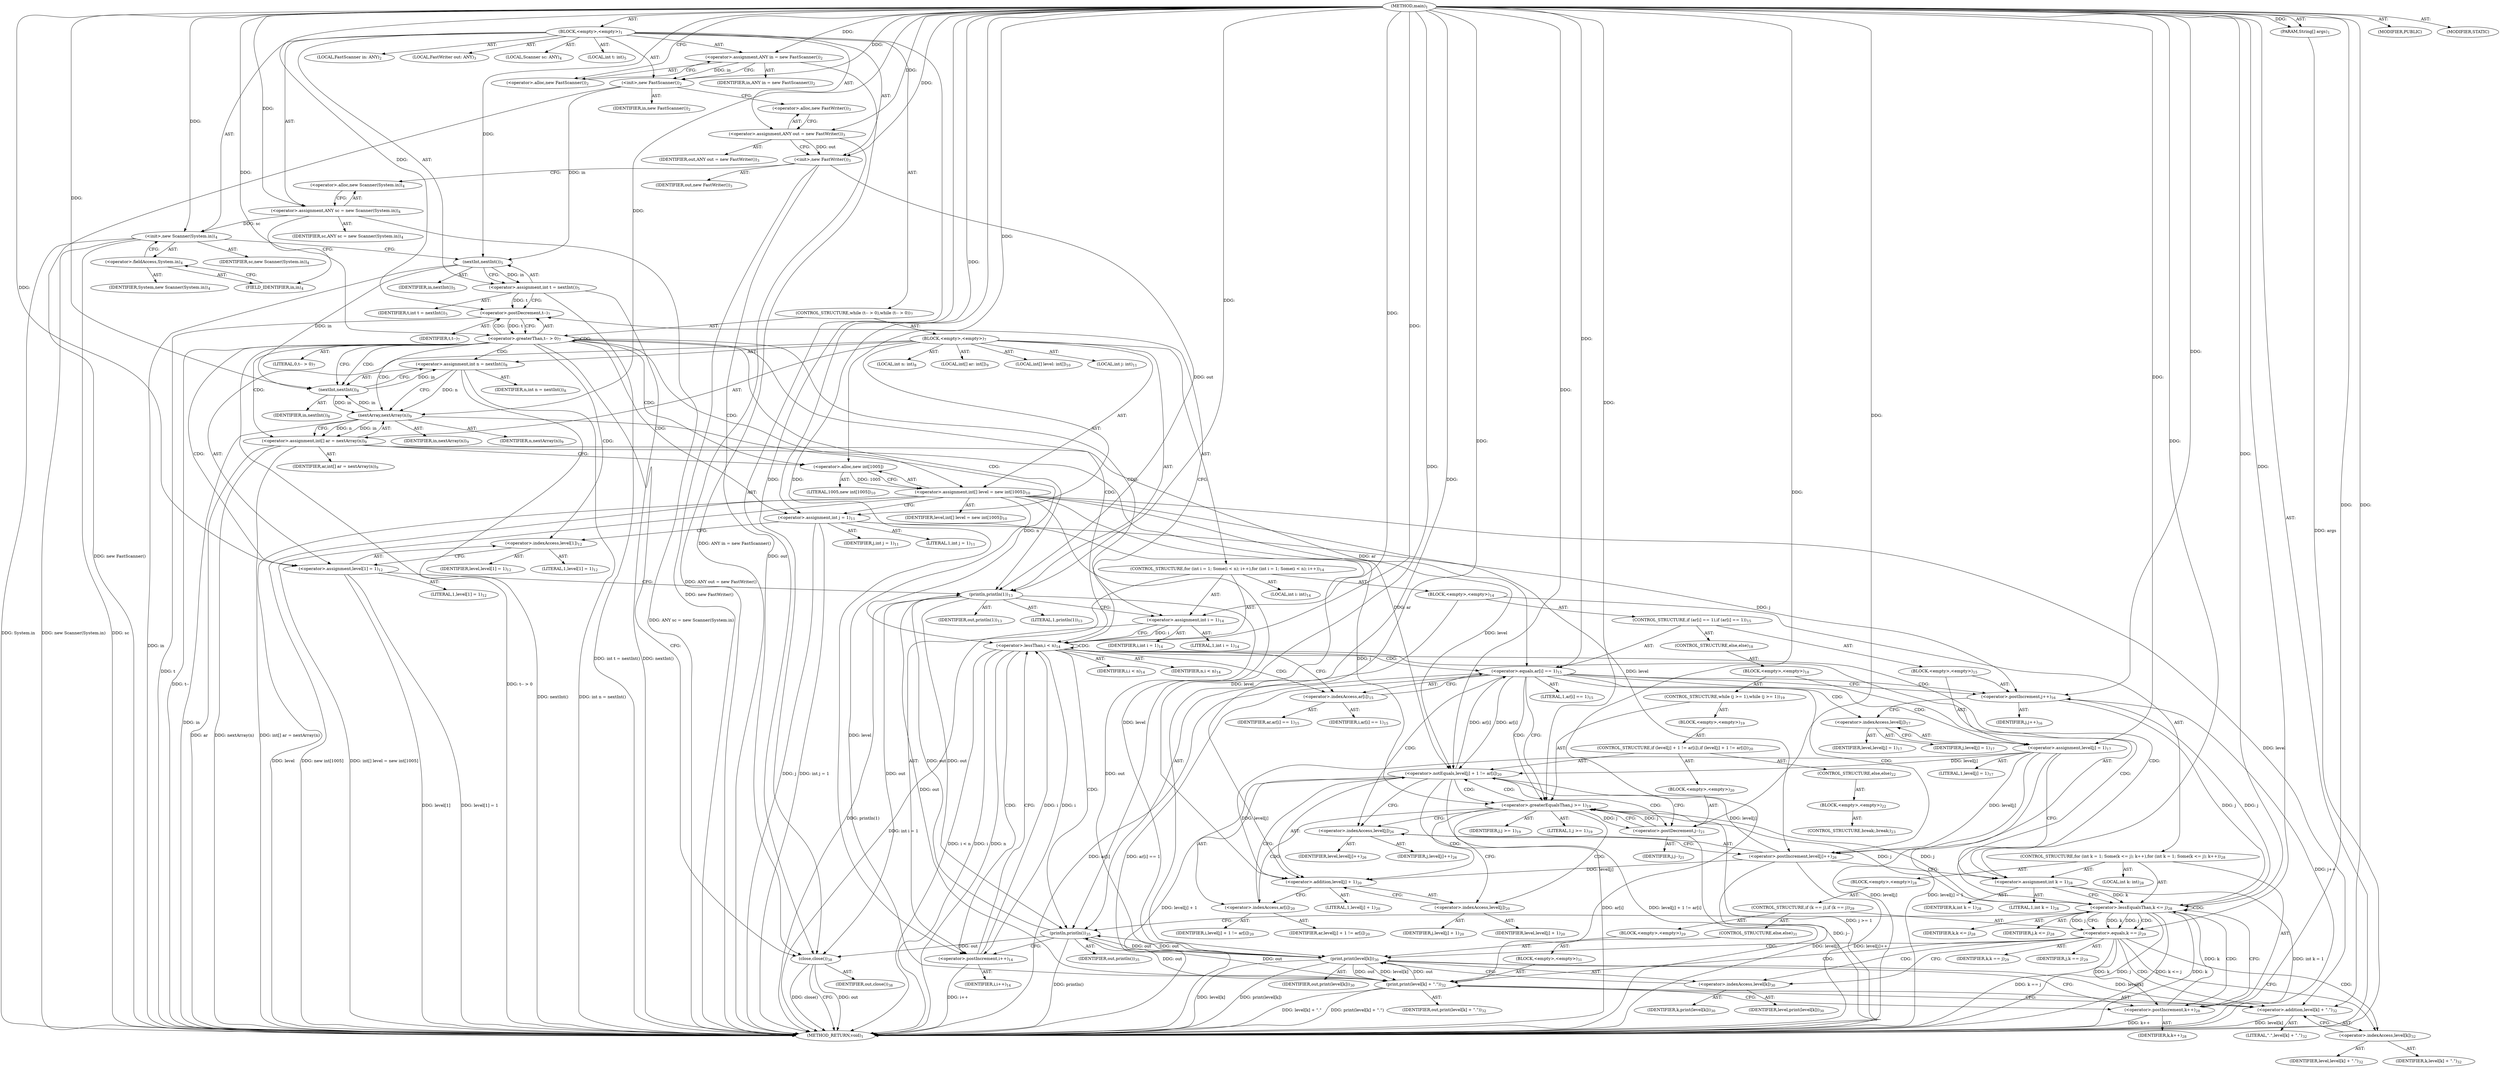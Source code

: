 digraph "main" {  
"23" [label = <(METHOD,main)<SUB>1</SUB>> ]
"24" [label = <(PARAM,String[] args)<SUB>1</SUB>> ]
"25" [label = <(BLOCK,&lt;empty&gt;,&lt;empty&gt;)<SUB>1</SUB>> ]
"4" [label = <(LOCAL,FastScanner in: ANY)<SUB>2</SUB>> ]
"26" [label = <(&lt;operator&gt;.assignment,ANY in = new FastScanner())<SUB>2</SUB>> ]
"27" [label = <(IDENTIFIER,in,ANY in = new FastScanner())<SUB>2</SUB>> ]
"28" [label = <(&lt;operator&gt;.alloc,new FastScanner())<SUB>2</SUB>> ]
"29" [label = <(&lt;init&gt;,new FastScanner())<SUB>2</SUB>> ]
"3" [label = <(IDENTIFIER,in,new FastScanner())<SUB>2</SUB>> ]
"6" [label = <(LOCAL,FastWriter out: ANY)<SUB>3</SUB>> ]
"30" [label = <(&lt;operator&gt;.assignment,ANY out = new FastWriter())<SUB>3</SUB>> ]
"31" [label = <(IDENTIFIER,out,ANY out = new FastWriter())<SUB>3</SUB>> ]
"32" [label = <(&lt;operator&gt;.alloc,new FastWriter())<SUB>3</SUB>> ]
"33" [label = <(&lt;init&gt;,new FastWriter())<SUB>3</SUB>> ]
"5" [label = <(IDENTIFIER,out,new FastWriter())<SUB>3</SUB>> ]
"8" [label = <(LOCAL,Scanner sc: ANY)<SUB>4</SUB>> ]
"34" [label = <(&lt;operator&gt;.assignment,ANY sc = new Scanner(System.in))<SUB>4</SUB>> ]
"35" [label = <(IDENTIFIER,sc,ANY sc = new Scanner(System.in))<SUB>4</SUB>> ]
"36" [label = <(&lt;operator&gt;.alloc,new Scanner(System.in))<SUB>4</SUB>> ]
"37" [label = <(&lt;init&gt;,new Scanner(System.in))<SUB>4</SUB>> ]
"7" [label = <(IDENTIFIER,sc,new Scanner(System.in))<SUB>4</SUB>> ]
"38" [label = <(&lt;operator&gt;.fieldAccess,System.in)<SUB>4</SUB>> ]
"39" [label = <(IDENTIFIER,System,new Scanner(System.in))<SUB>4</SUB>> ]
"40" [label = <(FIELD_IDENTIFIER,in,in)<SUB>4</SUB>> ]
"41" [label = <(LOCAL,int t: int)<SUB>5</SUB>> ]
"42" [label = <(&lt;operator&gt;.assignment,int t = nextInt())<SUB>5</SUB>> ]
"43" [label = <(IDENTIFIER,t,int t = nextInt())<SUB>5</SUB>> ]
"44" [label = <(nextInt,nextInt())<SUB>5</SUB>> ]
"45" [label = <(IDENTIFIER,in,nextInt())<SUB>5</SUB>> ]
"46" [label = <(CONTROL_STRUCTURE,while (t-- &gt; 0),while (t-- &gt; 0))<SUB>7</SUB>> ]
"47" [label = <(&lt;operator&gt;.greaterThan,t-- &gt; 0)<SUB>7</SUB>> ]
"48" [label = <(&lt;operator&gt;.postDecrement,t--)<SUB>7</SUB>> ]
"49" [label = <(IDENTIFIER,t,t--)<SUB>7</SUB>> ]
"50" [label = <(LITERAL,0,t-- &gt; 0)<SUB>7</SUB>> ]
"51" [label = <(BLOCK,&lt;empty&gt;,&lt;empty&gt;)<SUB>7</SUB>> ]
"52" [label = <(LOCAL,int n: int)<SUB>8</SUB>> ]
"53" [label = <(&lt;operator&gt;.assignment,int n = nextInt())<SUB>8</SUB>> ]
"54" [label = <(IDENTIFIER,n,int n = nextInt())<SUB>8</SUB>> ]
"55" [label = <(nextInt,nextInt())<SUB>8</SUB>> ]
"56" [label = <(IDENTIFIER,in,nextInt())<SUB>8</SUB>> ]
"57" [label = <(LOCAL,int[] ar: int[])<SUB>9</SUB>> ]
"58" [label = <(&lt;operator&gt;.assignment,int[] ar = nextArray(n))<SUB>9</SUB>> ]
"59" [label = <(IDENTIFIER,ar,int[] ar = nextArray(n))<SUB>9</SUB>> ]
"60" [label = <(nextArray,nextArray(n))<SUB>9</SUB>> ]
"61" [label = <(IDENTIFIER,in,nextArray(n))<SUB>9</SUB>> ]
"62" [label = <(IDENTIFIER,n,nextArray(n))<SUB>9</SUB>> ]
"63" [label = <(LOCAL,int[] level: int[])<SUB>10</SUB>> ]
"64" [label = <(&lt;operator&gt;.assignment,int[] level = new int[1005])<SUB>10</SUB>> ]
"65" [label = <(IDENTIFIER,level,int[] level = new int[1005])<SUB>10</SUB>> ]
"66" [label = <(&lt;operator&gt;.alloc,new int[1005])> ]
"67" [label = <(LITERAL,1005,new int[1005])<SUB>10</SUB>> ]
"68" [label = <(LOCAL,int j: int)<SUB>11</SUB>> ]
"69" [label = <(&lt;operator&gt;.assignment,int j = 1)<SUB>11</SUB>> ]
"70" [label = <(IDENTIFIER,j,int j = 1)<SUB>11</SUB>> ]
"71" [label = <(LITERAL,1,int j = 1)<SUB>11</SUB>> ]
"72" [label = <(&lt;operator&gt;.assignment,level[1] = 1)<SUB>12</SUB>> ]
"73" [label = <(&lt;operator&gt;.indexAccess,level[1])<SUB>12</SUB>> ]
"74" [label = <(IDENTIFIER,level,level[1] = 1)<SUB>12</SUB>> ]
"75" [label = <(LITERAL,1,level[1] = 1)<SUB>12</SUB>> ]
"76" [label = <(LITERAL,1,level[1] = 1)<SUB>12</SUB>> ]
"77" [label = <(println,println(1))<SUB>13</SUB>> ]
"78" [label = <(IDENTIFIER,out,println(1))<SUB>13</SUB>> ]
"79" [label = <(LITERAL,1,println(1))<SUB>13</SUB>> ]
"80" [label = <(CONTROL_STRUCTURE,for (int i = 1; Some(i &lt; n); i++),for (int i = 1; Some(i &lt; n); i++))<SUB>14</SUB>> ]
"81" [label = <(LOCAL,int i: int)<SUB>14</SUB>> ]
"82" [label = <(&lt;operator&gt;.assignment,int i = 1)<SUB>14</SUB>> ]
"83" [label = <(IDENTIFIER,i,int i = 1)<SUB>14</SUB>> ]
"84" [label = <(LITERAL,1,int i = 1)<SUB>14</SUB>> ]
"85" [label = <(&lt;operator&gt;.lessThan,i &lt; n)<SUB>14</SUB>> ]
"86" [label = <(IDENTIFIER,i,i &lt; n)<SUB>14</SUB>> ]
"87" [label = <(IDENTIFIER,n,i &lt; n)<SUB>14</SUB>> ]
"88" [label = <(&lt;operator&gt;.postIncrement,i++)<SUB>14</SUB>> ]
"89" [label = <(IDENTIFIER,i,i++)<SUB>14</SUB>> ]
"90" [label = <(BLOCK,&lt;empty&gt;,&lt;empty&gt;)<SUB>14</SUB>> ]
"91" [label = <(CONTROL_STRUCTURE,if (ar[i] == 1),if (ar[i] == 1))<SUB>15</SUB>> ]
"92" [label = <(&lt;operator&gt;.equals,ar[i] == 1)<SUB>15</SUB>> ]
"93" [label = <(&lt;operator&gt;.indexAccess,ar[i])<SUB>15</SUB>> ]
"94" [label = <(IDENTIFIER,ar,ar[i] == 1)<SUB>15</SUB>> ]
"95" [label = <(IDENTIFIER,i,ar[i] == 1)<SUB>15</SUB>> ]
"96" [label = <(LITERAL,1,ar[i] == 1)<SUB>15</SUB>> ]
"97" [label = <(BLOCK,&lt;empty&gt;,&lt;empty&gt;)<SUB>15</SUB>> ]
"98" [label = <(&lt;operator&gt;.postIncrement,j++)<SUB>16</SUB>> ]
"99" [label = <(IDENTIFIER,j,j++)<SUB>16</SUB>> ]
"100" [label = <(&lt;operator&gt;.assignment,level[j] = 1)<SUB>17</SUB>> ]
"101" [label = <(&lt;operator&gt;.indexAccess,level[j])<SUB>17</SUB>> ]
"102" [label = <(IDENTIFIER,level,level[j] = 1)<SUB>17</SUB>> ]
"103" [label = <(IDENTIFIER,j,level[j] = 1)<SUB>17</SUB>> ]
"104" [label = <(LITERAL,1,level[j] = 1)<SUB>17</SUB>> ]
"105" [label = <(CONTROL_STRUCTURE,else,else)<SUB>18</SUB>> ]
"106" [label = <(BLOCK,&lt;empty&gt;,&lt;empty&gt;)<SUB>18</SUB>> ]
"107" [label = <(CONTROL_STRUCTURE,while (j &gt;= 1),while (j &gt;= 1))<SUB>19</SUB>> ]
"108" [label = <(&lt;operator&gt;.greaterEqualsThan,j &gt;= 1)<SUB>19</SUB>> ]
"109" [label = <(IDENTIFIER,j,j &gt;= 1)<SUB>19</SUB>> ]
"110" [label = <(LITERAL,1,j &gt;= 1)<SUB>19</SUB>> ]
"111" [label = <(BLOCK,&lt;empty&gt;,&lt;empty&gt;)<SUB>19</SUB>> ]
"112" [label = <(CONTROL_STRUCTURE,if (level[j] + 1 != ar[i]),if (level[j] + 1 != ar[i]))<SUB>20</SUB>> ]
"113" [label = <(&lt;operator&gt;.notEquals,level[j] + 1 != ar[i])<SUB>20</SUB>> ]
"114" [label = <(&lt;operator&gt;.addition,level[j] + 1)<SUB>20</SUB>> ]
"115" [label = <(&lt;operator&gt;.indexAccess,level[j])<SUB>20</SUB>> ]
"116" [label = <(IDENTIFIER,level,level[j] + 1)<SUB>20</SUB>> ]
"117" [label = <(IDENTIFIER,j,level[j] + 1)<SUB>20</SUB>> ]
"118" [label = <(LITERAL,1,level[j] + 1)<SUB>20</SUB>> ]
"119" [label = <(&lt;operator&gt;.indexAccess,ar[i])<SUB>20</SUB>> ]
"120" [label = <(IDENTIFIER,ar,level[j] + 1 != ar[i])<SUB>20</SUB>> ]
"121" [label = <(IDENTIFIER,i,level[j] + 1 != ar[i])<SUB>20</SUB>> ]
"122" [label = <(BLOCK,&lt;empty&gt;,&lt;empty&gt;)<SUB>20</SUB>> ]
"123" [label = <(&lt;operator&gt;.postDecrement,j--)<SUB>21</SUB>> ]
"124" [label = <(IDENTIFIER,j,j--)<SUB>21</SUB>> ]
"125" [label = <(CONTROL_STRUCTURE,else,else)<SUB>22</SUB>> ]
"126" [label = <(BLOCK,&lt;empty&gt;,&lt;empty&gt;)<SUB>22</SUB>> ]
"127" [label = <(CONTROL_STRUCTURE,break;,break;)<SUB>23</SUB>> ]
"128" [label = <(&lt;operator&gt;.postIncrement,level[j]++)<SUB>26</SUB>> ]
"129" [label = <(&lt;operator&gt;.indexAccess,level[j])<SUB>26</SUB>> ]
"130" [label = <(IDENTIFIER,level,level[j]++)<SUB>26</SUB>> ]
"131" [label = <(IDENTIFIER,j,level[j]++)<SUB>26</SUB>> ]
"132" [label = <(CONTROL_STRUCTURE,for (int k = 1; Some(k &lt;= j); k++),for (int k = 1; Some(k &lt;= j); k++))<SUB>28</SUB>> ]
"133" [label = <(LOCAL,int k: int)<SUB>28</SUB>> ]
"134" [label = <(&lt;operator&gt;.assignment,int k = 1)<SUB>28</SUB>> ]
"135" [label = <(IDENTIFIER,k,int k = 1)<SUB>28</SUB>> ]
"136" [label = <(LITERAL,1,int k = 1)<SUB>28</SUB>> ]
"137" [label = <(&lt;operator&gt;.lessEqualsThan,k &lt;= j)<SUB>28</SUB>> ]
"138" [label = <(IDENTIFIER,k,k &lt;= j)<SUB>28</SUB>> ]
"139" [label = <(IDENTIFIER,j,k &lt;= j)<SUB>28</SUB>> ]
"140" [label = <(&lt;operator&gt;.postIncrement,k++)<SUB>28</SUB>> ]
"141" [label = <(IDENTIFIER,k,k++)<SUB>28</SUB>> ]
"142" [label = <(BLOCK,&lt;empty&gt;,&lt;empty&gt;)<SUB>28</SUB>> ]
"143" [label = <(CONTROL_STRUCTURE,if (k == j),if (k == j))<SUB>29</SUB>> ]
"144" [label = <(&lt;operator&gt;.equals,k == j)<SUB>29</SUB>> ]
"145" [label = <(IDENTIFIER,k,k == j)<SUB>29</SUB>> ]
"146" [label = <(IDENTIFIER,j,k == j)<SUB>29</SUB>> ]
"147" [label = <(BLOCK,&lt;empty&gt;,&lt;empty&gt;)<SUB>29</SUB>> ]
"148" [label = <(print,print(level[k]))<SUB>30</SUB>> ]
"149" [label = <(IDENTIFIER,out,print(level[k]))<SUB>30</SUB>> ]
"150" [label = <(&lt;operator&gt;.indexAccess,level[k])<SUB>30</SUB>> ]
"151" [label = <(IDENTIFIER,level,print(level[k]))<SUB>30</SUB>> ]
"152" [label = <(IDENTIFIER,k,print(level[k]))<SUB>30</SUB>> ]
"153" [label = <(CONTROL_STRUCTURE,else,else)<SUB>31</SUB>> ]
"154" [label = <(BLOCK,&lt;empty&gt;,&lt;empty&gt;)<SUB>31</SUB>> ]
"155" [label = <(print,print(level[k] + &quot;.&quot;))<SUB>32</SUB>> ]
"156" [label = <(IDENTIFIER,out,print(level[k] + &quot;.&quot;))<SUB>32</SUB>> ]
"157" [label = <(&lt;operator&gt;.addition,level[k] + &quot;.&quot;)<SUB>32</SUB>> ]
"158" [label = <(&lt;operator&gt;.indexAccess,level[k])<SUB>32</SUB>> ]
"159" [label = <(IDENTIFIER,level,level[k] + &quot;.&quot;)<SUB>32</SUB>> ]
"160" [label = <(IDENTIFIER,k,level[k] + &quot;.&quot;)<SUB>32</SUB>> ]
"161" [label = <(LITERAL,&quot;.&quot;,level[k] + &quot;.&quot;)<SUB>32</SUB>> ]
"162" [label = <(println,println())<SUB>35</SUB>> ]
"163" [label = <(IDENTIFIER,out,println())<SUB>35</SUB>> ]
"164" [label = <(close,close())<SUB>38</SUB>> ]
"165" [label = <(IDENTIFIER,out,close())<SUB>38</SUB>> ]
"166" [label = <(MODIFIER,PUBLIC)> ]
"167" [label = <(MODIFIER,STATIC)> ]
"168" [label = <(METHOD_RETURN,void)<SUB>1</SUB>> ]
  "23" -> "24"  [ label = "AST: "] 
  "23" -> "25"  [ label = "AST: "] 
  "23" -> "166"  [ label = "AST: "] 
  "23" -> "167"  [ label = "AST: "] 
  "23" -> "168"  [ label = "AST: "] 
  "25" -> "4"  [ label = "AST: "] 
  "25" -> "26"  [ label = "AST: "] 
  "25" -> "29"  [ label = "AST: "] 
  "25" -> "6"  [ label = "AST: "] 
  "25" -> "30"  [ label = "AST: "] 
  "25" -> "33"  [ label = "AST: "] 
  "25" -> "8"  [ label = "AST: "] 
  "25" -> "34"  [ label = "AST: "] 
  "25" -> "37"  [ label = "AST: "] 
  "25" -> "41"  [ label = "AST: "] 
  "25" -> "42"  [ label = "AST: "] 
  "25" -> "46"  [ label = "AST: "] 
  "25" -> "164"  [ label = "AST: "] 
  "26" -> "27"  [ label = "AST: "] 
  "26" -> "28"  [ label = "AST: "] 
  "29" -> "3"  [ label = "AST: "] 
  "30" -> "31"  [ label = "AST: "] 
  "30" -> "32"  [ label = "AST: "] 
  "33" -> "5"  [ label = "AST: "] 
  "34" -> "35"  [ label = "AST: "] 
  "34" -> "36"  [ label = "AST: "] 
  "37" -> "7"  [ label = "AST: "] 
  "37" -> "38"  [ label = "AST: "] 
  "38" -> "39"  [ label = "AST: "] 
  "38" -> "40"  [ label = "AST: "] 
  "42" -> "43"  [ label = "AST: "] 
  "42" -> "44"  [ label = "AST: "] 
  "44" -> "45"  [ label = "AST: "] 
  "46" -> "47"  [ label = "AST: "] 
  "46" -> "51"  [ label = "AST: "] 
  "47" -> "48"  [ label = "AST: "] 
  "47" -> "50"  [ label = "AST: "] 
  "48" -> "49"  [ label = "AST: "] 
  "51" -> "52"  [ label = "AST: "] 
  "51" -> "53"  [ label = "AST: "] 
  "51" -> "57"  [ label = "AST: "] 
  "51" -> "58"  [ label = "AST: "] 
  "51" -> "63"  [ label = "AST: "] 
  "51" -> "64"  [ label = "AST: "] 
  "51" -> "68"  [ label = "AST: "] 
  "51" -> "69"  [ label = "AST: "] 
  "51" -> "72"  [ label = "AST: "] 
  "51" -> "77"  [ label = "AST: "] 
  "51" -> "80"  [ label = "AST: "] 
  "53" -> "54"  [ label = "AST: "] 
  "53" -> "55"  [ label = "AST: "] 
  "55" -> "56"  [ label = "AST: "] 
  "58" -> "59"  [ label = "AST: "] 
  "58" -> "60"  [ label = "AST: "] 
  "60" -> "61"  [ label = "AST: "] 
  "60" -> "62"  [ label = "AST: "] 
  "64" -> "65"  [ label = "AST: "] 
  "64" -> "66"  [ label = "AST: "] 
  "66" -> "67"  [ label = "AST: "] 
  "69" -> "70"  [ label = "AST: "] 
  "69" -> "71"  [ label = "AST: "] 
  "72" -> "73"  [ label = "AST: "] 
  "72" -> "76"  [ label = "AST: "] 
  "73" -> "74"  [ label = "AST: "] 
  "73" -> "75"  [ label = "AST: "] 
  "77" -> "78"  [ label = "AST: "] 
  "77" -> "79"  [ label = "AST: "] 
  "80" -> "81"  [ label = "AST: "] 
  "80" -> "82"  [ label = "AST: "] 
  "80" -> "85"  [ label = "AST: "] 
  "80" -> "88"  [ label = "AST: "] 
  "80" -> "90"  [ label = "AST: "] 
  "82" -> "83"  [ label = "AST: "] 
  "82" -> "84"  [ label = "AST: "] 
  "85" -> "86"  [ label = "AST: "] 
  "85" -> "87"  [ label = "AST: "] 
  "88" -> "89"  [ label = "AST: "] 
  "90" -> "91"  [ label = "AST: "] 
  "90" -> "132"  [ label = "AST: "] 
  "90" -> "162"  [ label = "AST: "] 
  "91" -> "92"  [ label = "AST: "] 
  "91" -> "97"  [ label = "AST: "] 
  "91" -> "105"  [ label = "AST: "] 
  "92" -> "93"  [ label = "AST: "] 
  "92" -> "96"  [ label = "AST: "] 
  "93" -> "94"  [ label = "AST: "] 
  "93" -> "95"  [ label = "AST: "] 
  "97" -> "98"  [ label = "AST: "] 
  "97" -> "100"  [ label = "AST: "] 
  "98" -> "99"  [ label = "AST: "] 
  "100" -> "101"  [ label = "AST: "] 
  "100" -> "104"  [ label = "AST: "] 
  "101" -> "102"  [ label = "AST: "] 
  "101" -> "103"  [ label = "AST: "] 
  "105" -> "106"  [ label = "AST: "] 
  "106" -> "107"  [ label = "AST: "] 
  "106" -> "128"  [ label = "AST: "] 
  "107" -> "108"  [ label = "AST: "] 
  "107" -> "111"  [ label = "AST: "] 
  "108" -> "109"  [ label = "AST: "] 
  "108" -> "110"  [ label = "AST: "] 
  "111" -> "112"  [ label = "AST: "] 
  "112" -> "113"  [ label = "AST: "] 
  "112" -> "122"  [ label = "AST: "] 
  "112" -> "125"  [ label = "AST: "] 
  "113" -> "114"  [ label = "AST: "] 
  "113" -> "119"  [ label = "AST: "] 
  "114" -> "115"  [ label = "AST: "] 
  "114" -> "118"  [ label = "AST: "] 
  "115" -> "116"  [ label = "AST: "] 
  "115" -> "117"  [ label = "AST: "] 
  "119" -> "120"  [ label = "AST: "] 
  "119" -> "121"  [ label = "AST: "] 
  "122" -> "123"  [ label = "AST: "] 
  "123" -> "124"  [ label = "AST: "] 
  "125" -> "126"  [ label = "AST: "] 
  "126" -> "127"  [ label = "AST: "] 
  "128" -> "129"  [ label = "AST: "] 
  "129" -> "130"  [ label = "AST: "] 
  "129" -> "131"  [ label = "AST: "] 
  "132" -> "133"  [ label = "AST: "] 
  "132" -> "134"  [ label = "AST: "] 
  "132" -> "137"  [ label = "AST: "] 
  "132" -> "140"  [ label = "AST: "] 
  "132" -> "142"  [ label = "AST: "] 
  "134" -> "135"  [ label = "AST: "] 
  "134" -> "136"  [ label = "AST: "] 
  "137" -> "138"  [ label = "AST: "] 
  "137" -> "139"  [ label = "AST: "] 
  "140" -> "141"  [ label = "AST: "] 
  "142" -> "143"  [ label = "AST: "] 
  "143" -> "144"  [ label = "AST: "] 
  "143" -> "147"  [ label = "AST: "] 
  "143" -> "153"  [ label = "AST: "] 
  "144" -> "145"  [ label = "AST: "] 
  "144" -> "146"  [ label = "AST: "] 
  "147" -> "148"  [ label = "AST: "] 
  "148" -> "149"  [ label = "AST: "] 
  "148" -> "150"  [ label = "AST: "] 
  "150" -> "151"  [ label = "AST: "] 
  "150" -> "152"  [ label = "AST: "] 
  "153" -> "154"  [ label = "AST: "] 
  "154" -> "155"  [ label = "AST: "] 
  "155" -> "156"  [ label = "AST: "] 
  "155" -> "157"  [ label = "AST: "] 
  "157" -> "158"  [ label = "AST: "] 
  "157" -> "161"  [ label = "AST: "] 
  "158" -> "159"  [ label = "AST: "] 
  "158" -> "160"  [ label = "AST: "] 
  "162" -> "163"  [ label = "AST: "] 
  "164" -> "165"  [ label = "AST: "] 
  "26" -> "29"  [ label = "CFG: "] 
  "29" -> "32"  [ label = "CFG: "] 
  "30" -> "33"  [ label = "CFG: "] 
  "33" -> "36"  [ label = "CFG: "] 
  "34" -> "40"  [ label = "CFG: "] 
  "37" -> "44"  [ label = "CFG: "] 
  "42" -> "48"  [ label = "CFG: "] 
  "164" -> "168"  [ label = "CFG: "] 
  "28" -> "26"  [ label = "CFG: "] 
  "32" -> "30"  [ label = "CFG: "] 
  "36" -> "34"  [ label = "CFG: "] 
  "38" -> "37"  [ label = "CFG: "] 
  "44" -> "42"  [ label = "CFG: "] 
  "47" -> "55"  [ label = "CFG: "] 
  "47" -> "164"  [ label = "CFG: "] 
  "40" -> "38"  [ label = "CFG: "] 
  "48" -> "47"  [ label = "CFG: "] 
  "53" -> "60"  [ label = "CFG: "] 
  "58" -> "66"  [ label = "CFG: "] 
  "64" -> "69"  [ label = "CFG: "] 
  "69" -> "73"  [ label = "CFG: "] 
  "72" -> "77"  [ label = "CFG: "] 
  "77" -> "82"  [ label = "CFG: "] 
  "55" -> "53"  [ label = "CFG: "] 
  "60" -> "58"  [ label = "CFG: "] 
  "66" -> "64"  [ label = "CFG: "] 
  "73" -> "72"  [ label = "CFG: "] 
  "82" -> "85"  [ label = "CFG: "] 
  "85" -> "48"  [ label = "CFG: "] 
  "85" -> "93"  [ label = "CFG: "] 
  "88" -> "85"  [ label = "CFG: "] 
  "162" -> "88"  [ label = "CFG: "] 
  "92" -> "98"  [ label = "CFG: "] 
  "92" -> "108"  [ label = "CFG: "] 
  "134" -> "137"  [ label = "CFG: "] 
  "137" -> "144"  [ label = "CFG: "] 
  "137" -> "162"  [ label = "CFG: "] 
  "140" -> "137"  [ label = "CFG: "] 
  "93" -> "92"  [ label = "CFG: "] 
  "98" -> "101"  [ label = "CFG: "] 
  "100" -> "134"  [ label = "CFG: "] 
  "101" -> "100"  [ label = "CFG: "] 
  "128" -> "134"  [ label = "CFG: "] 
  "144" -> "150"  [ label = "CFG: "] 
  "144" -> "158"  [ label = "CFG: "] 
  "108" -> "115"  [ label = "CFG: "] 
  "108" -> "129"  [ label = "CFG: "] 
  "129" -> "128"  [ label = "CFG: "] 
  "148" -> "140"  [ label = "CFG: "] 
  "150" -> "148"  [ label = "CFG: "] 
  "155" -> "140"  [ label = "CFG: "] 
  "113" -> "123"  [ label = "CFG: "] 
  "113" -> "129"  [ label = "CFG: "] 
  "157" -> "155"  [ label = "CFG: "] 
  "114" -> "119"  [ label = "CFG: "] 
  "119" -> "113"  [ label = "CFG: "] 
  "123" -> "108"  [ label = "CFG: "] 
  "158" -> "157"  [ label = "CFG: "] 
  "115" -> "114"  [ label = "CFG: "] 
  "23" -> "28"  [ label = "CFG: "] 
  "24" -> "168"  [ label = "DDG: args"] 
  "26" -> "168"  [ label = "DDG: ANY in = new FastScanner()"] 
  "29" -> "168"  [ label = "DDG: new FastScanner()"] 
  "30" -> "168"  [ label = "DDG: ANY out = new FastWriter()"] 
  "33" -> "168"  [ label = "DDG: new FastWriter()"] 
  "34" -> "168"  [ label = "DDG: ANY sc = new Scanner(System.in)"] 
  "37" -> "168"  [ label = "DDG: sc"] 
  "37" -> "168"  [ label = "DDG: System.in"] 
  "37" -> "168"  [ label = "DDG: new Scanner(System.in)"] 
  "44" -> "168"  [ label = "DDG: in"] 
  "42" -> "168"  [ label = "DDG: nextInt()"] 
  "42" -> "168"  [ label = "DDG: int t = nextInt()"] 
  "48" -> "168"  [ label = "DDG: t"] 
  "47" -> "168"  [ label = "DDG: t--"] 
  "47" -> "168"  [ label = "DDG: t-- &gt; 0"] 
  "164" -> "168"  [ label = "DDG: out"] 
  "164" -> "168"  [ label = "DDG: close()"] 
  "53" -> "168"  [ label = "DDG: nextInt()"] 
  "53" -> "168"  [ label = "DDG: int n = nextInt()"] 
  "58" -> "168"  [ label = "DDG: ar"] 
  "60" -> "168"  [ label = "DDG: in"] 
  "58" -> "168"  [ label = "DDG: nextArray(n)"] 
  "58" -> "168"  [ label = "DDG: int[] ar = nextArray(n)"] 
  "64" -> "168"  [ label = "DDG: level"] 
  "64" -> "168"  [ label = "DDG: new int[1005]"] 
  "64" -> "168"  [ label = "DDG: int[] level = new int[1005]"] 
  "69" -> "168"  [ label = "DDG: j"] 
  "69" -> "168"  [ label = "DDG: int j = 1"] 
  "72" -> "168"  [ label = "DDG: level[1]"] 
  "72" -> "168"  [ label = "DDG: level[1] = 1"] 
  "77" -> "168"  [ label = "DDG: println(1)"] 
  "82" -> "168"  [ label = "DDG: int i = 1"] 
  "85" -> "168"  [ label = "DDG: i"] 
  "85" -> "168"  [ label = "DDG: n"] 
  "85" -> "168"  [ label = "DDG: i &lt; n"] 
  "92" -> "168"  [ label = "DDG: ar[i]"] 
  "92" -> "168"  [ label = "DDG: ar[i] == 1"] 
  "108" -> "168"  [ label = "DDG: j &gt;= 1"] 
  "113" -> "168"  [ label = "DDG: level[j] + 1"] 
  "113" -> "168"  [ label = "DDG: ar[i]"] 
  "113" -> "168"  [ label = "DDG: level[j] + 1 != ar[i]"] 
  "128" -> "168"  [ label = "DDG: level[j]"] 
  "128" -> "168"  [ label = "DDG: level[j]++"] 
  "123" -> "168"  [ label = "DDG: j--"] 
  "98" -> "168"  [ label = "DDG: j++"] 
  "100" -> "168"  [ label = "DDG: level[j]"] 
  "100" -> "168"  [ label = "DDG: level[j] = 1"] 
  "134" -> "168"  [ label = "DDG: int k = 1"] 
  "137" -> "168"  [ label = "DDG: k"] 
  "137" -> "168"  [ label = "DDG: j"] 
  "137" -> "168"  [ label = "DDG: k &lt;= j"] 
  "162" -> "168"  [ label = "DDG: println()"] 
  "88" -> "168"  [ label = "DDG: i++"] 
  "144" -> "168"  [ label = "DDG: k == j"] 
  "157" -> "168"  [ label = "DDG: level[k]"] 
  "155" -> "168"  [ label = "DDG: level[k] + &quot;.&quot;"] 
  "155" -> "168"  [ label = "DDG: print(level[k] + &quot;.&quot;)"] 
  "148" -> "168"  [ label = "DDG: level[k]"] 
  "148" -> "168"  [ label = "DDG: print(level[k])"] 
  "140" -> "168"  [ label = "DDG: k++"] 
  "23" -> "24"  [ label = "DDG: "] 
  "23" -> "26"  [ label = "DDG: "] 
  "23" -> "30"  [ label = "DDG: "] 
  "23" -> "34"  [ label = "DDG: "] 
  "44" -> "42"  [ label = "DDG: in"] 
  "26" -> "29"  [ label = "DDG: in"] 
  "23" -> "29"  [ label = "DDG: "] 
  "30" -> "33"  [ label = "DDG: out"] 
  "23" -> "33"  [ label = "DDG: "] 
  "34" -> "37"  [ label = "DDG: sc"] 
  "23" -> "37"  [ label = "DDG: "] 
  "33" -> "164"  [ label = "DDG: out"] 
  "77" -> "164"  [ label = "DDG: out"] 
  "162" -> "164"  [ label = "DDG: out"] 
  "23" -> "164"  [ label = "DDG: "] 
  "29" -> "44"  [ label = "DDG: in"] 
  "23" -> "44"  [ label = "DDG: "] 
  "48" -> "47"  [ label = "DDG: t"] 
  "23" -> "47"  [ label = "DDG: "] 
  "55" -> "53"  [ label = "DDG: in"] 
  "60" -> "58"  [ label = "DDG: in"] 
  "60" -> "58"  [ label = "DDG: n"] 
  "66" -> "64"  [ label = "DDG: 1005"] 
  "23" -> "69"  [ label = "DDG: "] 
  "23" -> "72"  [ label = "DDG: "] 
  "42" -> "48"  [ label = "DDG: t"] 
  "23" -> "48"  [ label = "DDG: "] 
  "33" -> "77"  [ label = "DDG: out"] 
  "162" -> "77"  [ label = "DDG: out"] 
  "23" -> "77"  [ label = "DDG: "] 
  "23" -> "82"  [ label = "DDG: "] 
  "44" -> "55"  [ label = "DDG: in"] 
  "60" -> "55"  [ label = "DDG: in"] 
  "23" -> "55"  [ label = "DDG: "] 
  "55" -> "60"  [ label = "DDG: in"] 
  "23" -> "60"  [ label = "DDG: "] 
  "53" -> "60"  [ label = "DDG: n"] 
  "23" -> "66"  [ label = "DDG: "] 
  "82" -> "85"  [ label = "DDG: i"] 
  "88" -> "85"  [ label = "DDG: i"] 
  "23" -> "85"  [ label = "DDG: "] 
  "60" -> "85"  [ label = "DDG: n"] 
  "85" -> "88"  [ label = "DDG: i"] 
  "23" -> "88"  [ label = "DDG: "] 
  "23" -> "134"  [ label = "DDG: "] 
  "77" -> "162"  [ label = "DDG: out"] 
  "155" -> "162"  [ label = "DDG: out"] 
  "148" -> "162"  [ label = "DDG: out"] 
  "23" -> "162"  [ label = "DDG: "] 
  "58" -> "92"  [ label = "DDG: ar"] 
  "113" -> "92"  [ label = "DDG: ar[i]"] 
  "23" -> "92"  [ label = "DDG: "] 
  "23" -> "100"  [ label = "DDG: "] 
  "134" -> "137"  [ label = "DDG: k"] 
  "140" -> "137"  [ label = "DDG: k"] 
  "23" -> "137"  [ label = "DDG: "] 
  "108" -> "137"  [ label = "DDG: j"] 
  "98" -> "137"  [ label = "DDG: j"] 
  "144" -> "137"  [ label = "DDG: j"] 
  "144" -> "140"  [ label = "DDG: k"] 
  "23" -> "140"  [ label = "DDG: "] 
  "69" -> "98"  [ label = "DDG: j"] 
  "137" -> "98"  [ label = "DDG: j"] 
  "23" -> "98"  [ label = "DDG: "] 
  "64" -> "128"  [ label = "DDG: level"] 
  "100" -> "128"  [ label = "DDG: level[j]"] 
  "137" -> "144"  [ label = "DDG: k"] 
  "23" -> "144"  [ label = "DDG: "] 
  "137" -> "144"  [ label = "DDG: j"] 
  "69" -> "108"  [ label = "DDG: j"] 
  "123" -> "108"  [ label = "DDG: j"] 
  "137" -> "108"  [ label = "DDG: j"] 
  "23" -> "108"  [ label = "DDG: "] 
  "77" -> "148"  [ label = "DDG: out"] 
  "162" -> "148"  [ label = "DDG: out"] 
  "155" -> "148"  [ label = "DDG: out"] 
  "23" -> "148"  [ label = "DDG: "] 
  "64" -> "148"  [ label = "DDG: level"] 
  "77" -> "155"  [ label = "DDG: out"] 
  "162" -> "155"  [ label = "DDG: out"] 
  "148" -> "155"  [ label = "DDG: out"] 
  "23" -> "155"  [ label = "DDG: "] 
  "64" -> "155"  [ label = "DDG: level"] 
  "148" -> "155"  [ label = "DDG: level[k]"] 
  "64" -> "113"  [ label = "DDG: level"] 
  "128" -> "113"  [ label = "DDG: level[j]"] 
  "100" -> "113"  [ label = "DDG: level[j]"] 
  "23" -> "113"  [ label = "DDG: "] 
  "58" -> "113"  [ label = "DDG: ar"] 
  "92" -> "113"  [ label = "DDG: ar[i]"] 
  "64" -> "157"  [ label = "DDG: level"] 
  "148" -> "157"  [ label = "DDG: level[k]"] 
  "23" -> "157"  [ label = "DDG: "] 
  "64" -> "114"  [ label = "DDG: level"] 
  "128" -> "114"  [ label = "DDG: level[j]"] 
  "100" -> "114"  [ label = "DDG: level[j]"] 
  "23" -> "114"  [ label = "DDG: "] 
  "108" -> "123"  [ label = "DDG: j"] 
  "23" -> "123"  [ label = "DDG: "] 
  "47" -> "47"  [ label = "CDG: "] 
  "47" -> "48"  [ label = "CDG: "] 
  "47" -> "60"  [ label = "CDG: "] 
  "47" -> "73"  [ label = "CDG: "] 
  "47" -> "77"  [ label = "CDG: "] 
  "47" -> "64"  [ label = "CDG: "] 
  "47" -> "66"  [ label = "CDG: "] 
  "47" -> "85"  [ label = "CDG: "] 
  "47" -> "72"  [ label = "CDG: "] 
  "47" -> "69"  [ label = "CDG: "] 
  "47" -> "82"  [ label = "CDG: "] 
  "47" -> "58"  [ label = "CDG: "] 
  "47" -> "53"  [ label = "CDG: "] 
  "47" -> "55"  [ label = "CDG: "] 
  "85" -> "85"  [ label = "CDG: "] 
  "85" -> "92"  [ label = "CDG: "] 
  "85" -> "162"  [ label = "CDG: "] 
  "85" -> "134"  [ label = "CDG: "] 
  "85" -> "93"  [ label = "CDG: "] 
  "85" -> "137"  [ label = "CDG: "] 
  "85" -> "88"  [ label = "CDG: "] 
  "92" -> "98"  [ label = "CDG: "] 
  "92" -> "128"  [ label = "CDG: "] 
  "92" -> "129"  [ label = "CDG: "] 
  "92" -> "101"  [ label = "CDG: "] 
  "92" -> "100"  [ label = "CDG: "] 
  "92" -> "108"  [ label = "CDG: "] 
  "137" -> "144"  [ label = "CDG: "] 
  "137" -> "140"  [ label = "CDG: "] 
  "137" -> "137"  [ label = "CDG: "] 
  "144" -> "150"  [ label = "CDG: "] 
  "144" -> "157"  [ label = "CDG: "] 
  "144" -> "148"  [ label = "CDG: "] 
  "144" -> "155"  [ label = "CDG: "] 
  "144" -> "158"  [ label = "CDG: "] 
  "108" -> "115"  [ label = "CDG: "] 
  "108" -> "113"  [ label = "CDG: "] 
  "108" -> "114"  [ label = "CDG: "] 
  "108" -> "119"  [ label = "CDG: "] 
  "113" -> "123"  [ label = "CDG: "] 
  "113" -> "108"  [ label = "CDG: "] 
}
